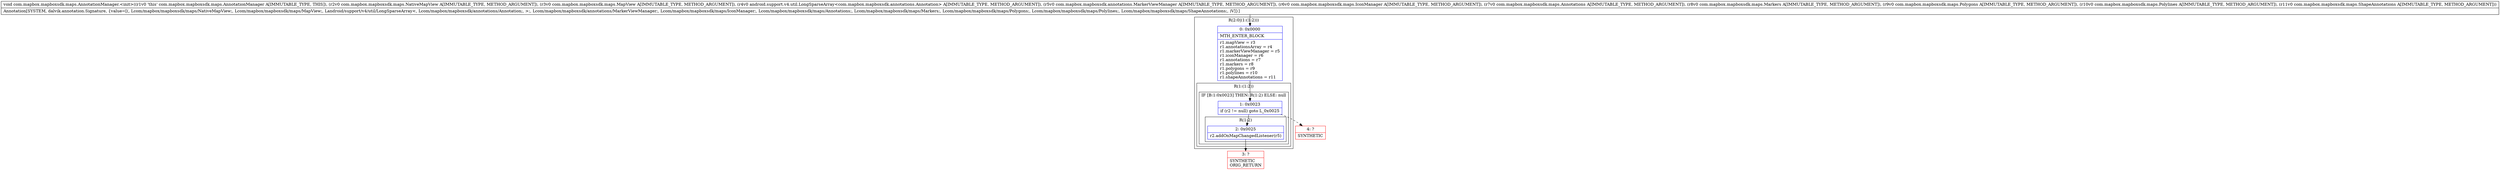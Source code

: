 digraph "CFG forcom.mapbox.mapboxsdk.maps.AnnotationManager.\<init\>(Lcom\/mapbox\/mapboxsdk\/maps\/NativeMapView;Lcom\/mapbox\/mapboxsdk\/maps\/MapView;Landroid\/support\/v4\/util\/LongSparseArray;Lcom\/mapbox\/mapboxsdk\/annotations\/MarkerViewManager;Lcom\/mapbox\/mapboxsdk\/maps\/IconManager;Lcom\/mapbox\/mapboxsdk\/maps\/Annotations;Lcom\/mapbox\/mapboxsdk\/maps\/Markers;Lcom\/mapbox\/mapboxsdk\/maps\/Polygons;Lcom\/mapbox\/mapboxsdk\/maps\/Polylines;Lcom\/mapbox\/mapboxsdk\/maps\/ShapeAnnotations;)V" {
subgraph cluster_Region_669661691 {
label = "R(2:0|(1:(1:2)))";
node [shape=record,color=blue];
Node_0 [shape=record,label="{0\:\ 0x0000|MTH_ENTER_BLOCK\l|r1.mapView = r3\lr1.annotationsArray = r4\lr1.markerViewManager = r5\lr1.iconManager = r6\lr1.annotations = r7\lr1.markers = r8\lr1.polygons = r9\lr1.polylines = r10\lr1.shapeAnnotations = r11\l}"];
subgraph cluster_Region_270499290 {
label = "R(1:(1:2))";
node [shape=record,color=blue];
subgraph cluster_IfRegion_1590879753 {
label = "IF [B:1:0x0023] THEN: R(1:2) ELSE: null";
node [shape=record,color=blue];
Node_1 [shape=record,label="{1\:\ 0x0023|if (r2 != null) goto L_0x0025\l}"];
subgraph cluster_Region_1863162195 {
label = "R(1:2)";
node [shape=record,color=blue];
Node_2 [shape=record,label="{2\:\ 0x0025|r2.addOnMapChangedListener(r5)\l}"];
}
}
}
}
Node_3 [shape=record,color=red,label="{3\:\ ?|SYNTHETIC\lORIG_RETURN\l}"];
Node_4 [shape=record,color=red,label="{4\:\ ?|SYNTHETIC\l}"];
MethodNode[shape=record,label="{void com.mapbox.mapboxsdk.maps.AnnotationManager.\<init\>((r1v0 'this' com.mapbox.mapboxsdk.maps.AnnotationManager A[IMMUTABLE_TYPE, THIS]), (r2v0 com.mapbox.mapboxsdk.maps.NativeMapView A[IMMUTABLE_TYPE, METHOD_ARGUMENT]), (r3v0 com.mapbox.mapboxsdk.maps.MapView A[IMMUTABLE_TYPE, METHOD_ARGUMENT]), (r4v0 android.support.v4.util.LongSparseArray\<com.mapbox.mapboxsdk.annotations.Annotation\> A[IMMUTABLE_TYPE, METHOD_ARGUMENT]), (r5v0 com.mapbox.mapboxsdk.annotations.MarkerViewManager A[IMMUTABLE_TYPE, METHOD_ARGUMENT]), (r6v0 com.mapbox.mapboxsdk.maps.IconManager A[IMMUTABLE_TYPE, METHOD_ARGUMENT]), (r7v0 com.mapbox.mapboxsdk.maps.Annotations A[IMMUTABLE_TYPE, METHOD_ARGUMENT]), (r8v0 com.mapbox.mapboxsdk.maps.Markers A[IMMUTABLE_TYPE, METHOD_ARGUMENT]), (r9v0 com.mapbox.mapboxsdk.maps.Polygons A[IMMUTABLE_TYPE, METHOD_ARGUMENT]), (r10v0 com.mapbox.mapboxsdk.maps.Polylines A[IMMUTABLE_TYPE, METHOD_ARGUMENT]), (r11v0 com.mapbox.mapboxsdk.maps.ShapeAnnotations A[IMMUTABLE_TYPE, METHOD_ARGUMENT]))  | Annotation[SYSTEM, dalvik.annotation.Signature, \{value=[(, Lcom\/mapbox\/mapboxsdk\/maps\/NativeMapView;, Lcom\/mapbox\/mapboxsdk\/maps\/MapView;, Landroid\/support\/v4\/util\/LongSparseArray\<, Lcom\/mapbox\/mapboxsdk\/annotations\/Annotation;, \>;, Lcom\/mapbox\/mapboxsdk\/annotations\/MarkerViewManager;, Lcom\/mapbox\/mapboxsdk\/maps\/IconManager;, Lcom\/mapbox\/mapboxsdk\/maps\/Annotations;, Lcom\/mapbox\/mapboxsdk\/maps\/Markers;, Lcom\/mapbox\/mapboxsdk\/maps\/Polygons;, Lcom\/mapbox\/mapboxsdk\/maps\/Polylines;, Lcom\/mapbox\/mapboxsdk\/maps\/ShapeAnnotations;, )V]\}]\l}"];
MethodNode -> Node_0;
Node_0 -> Node_1;
Node_1 -> Node_2;
Node_1 -> Node_4[style=dashed];
Node_2 -> Node_3;
}

